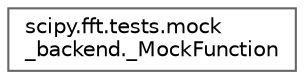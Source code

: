 digraph "Graphical Class Hierarchy"
{
 // LATEX_PDF_SIZE
  bgcolor="transparent";
  edge [fontname=Helvetica,fontsize=10,labelfontname=Helvetica,labelfontsize=10];
  node [fontname=Helvetica,fontsize=10,shape=box,height=0.2,width=0.4];
  rankdir="LR";
  Node0 [id="Node000000",label="scipy.fft.tests.mock\l_backend._MockFunction",height=0.2,width=0.4,color="grey40", fillcolor="white", style="filled",URL="$d3/d92/classscipy_1_1fft_1_1tests_1_1mock__backend_1_1__MockFunction.html",tooltip=" "];
}
